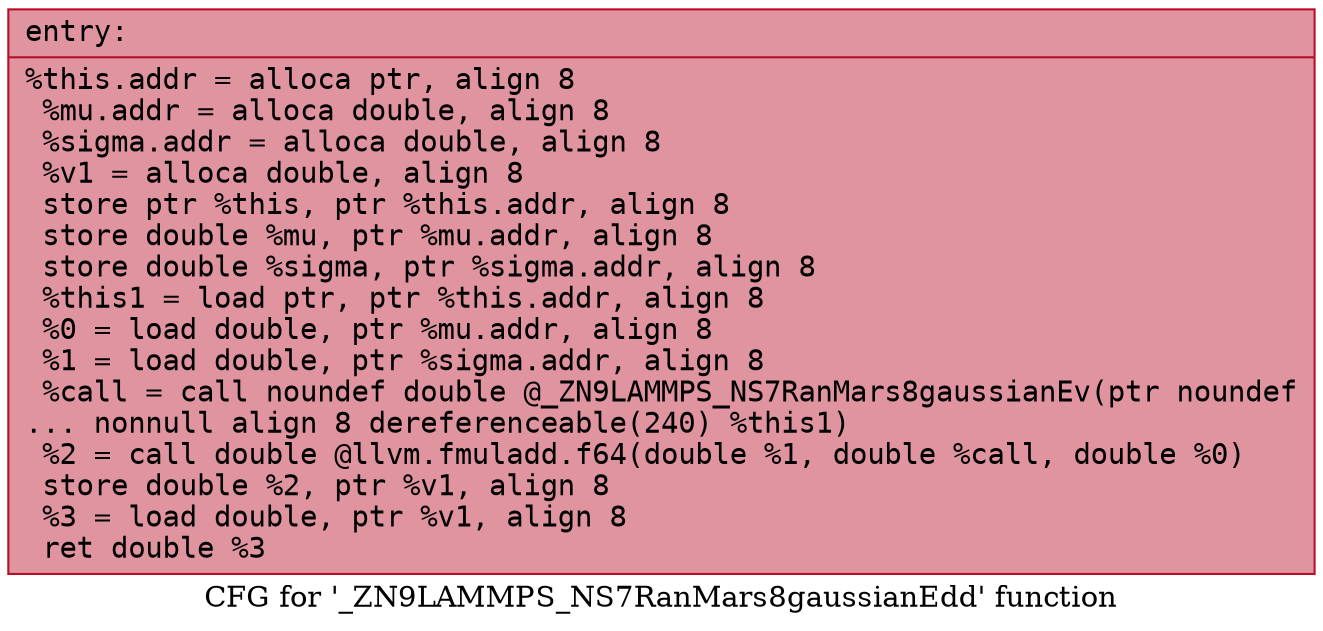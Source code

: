 digraph "CFG for '_ZN9LAMMPS_NS7RanMars8gaussianEdd' function" {
	label="CFG for '_ZN9LAMMPS_NS7RanMars8gaussianEdd' function";

	Node0x564edfbf1f80 [shape=record,color="#b70d28ff", style=filled, fillcolor="#b70d2870" fontname="Courier",label="{entry:\l|  %this.addr = alloca ptr, align 8\l  %mu.addr = alloca double, align 8\l  %sigma.addr = alloca double, align 8\l  %v1 = alloca double, align 8\l  store ptr %this, ptr %this.addr, align 8\l  store double %mu, ptr %mu.addr, align 8\l  store double %sigma, ptr %sigma.addr, align 8\l  %this1 = load ptr, ptr %this.addr, align 8\l  %0 = load double, ptr %mu.addr, align 8\l  %1 = load double, ptr %sigma.addr, align 8\l  %call = call noundef double @_ZN9LAMMPS_NS7RanMars8gaussianEv(ptr noundef\l... nonnull align 8 dereferenceable(240) %this1)\l  %2 = call double @llvm.fmuladd.f64(double %1, double %call, double %0)\l  store double %2, ptr %v1, align 8\l  %3 = load double, ptr %v1, align 8\l  ret double %3\l}"];
}
